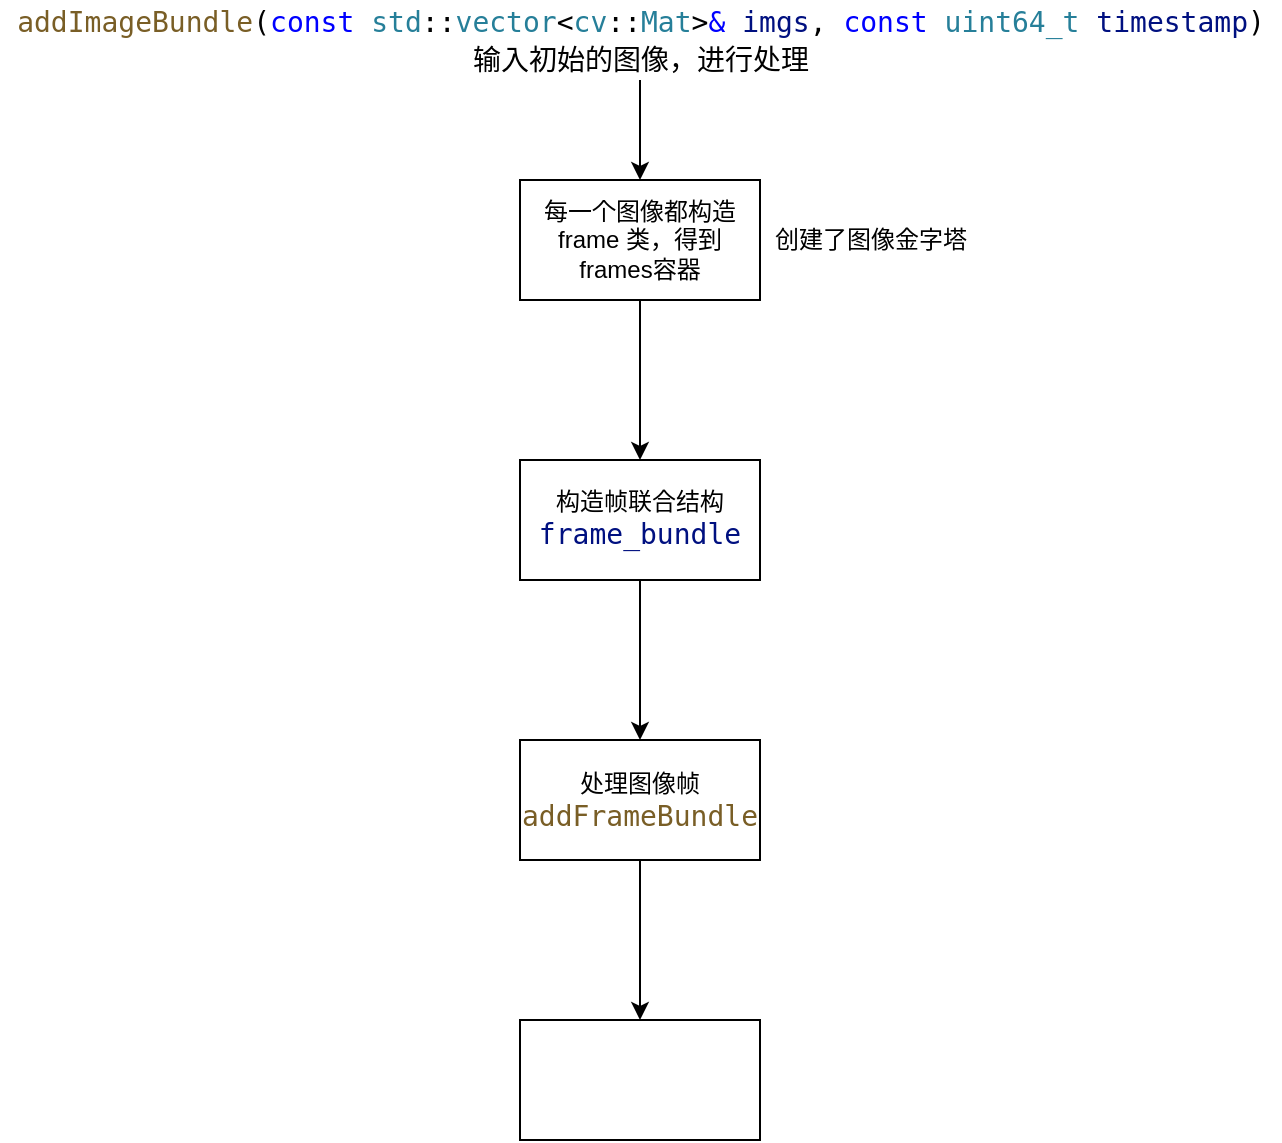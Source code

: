 <mxfile version="16.0.3" type="github">
  <diagram id="DrSU8RwG7iBjyivC3MW1" name="Page-1">
    <mxGraphModel dx="1020" dy="634" grid="1" gridSize="10" guides="1" tooltips="1" connect="1" arrows="1" fold="1" page="1" pageScale="1" pageWidth="827" pageHeight="1169" math="0" shadow="0">
      <root>
        <mxCell id="0" />
        <mxCell id="1" parent="0" />
        <mxCell id="PKxQbHvX63fxbK549Yqt-3" value="" style="edgeStyle=orthogonalEdgeStyle;rounded=0;orthogonalLoop=1;jettySize=auto;html=1;" edge="1" parent="1" source="PKxQbHvX63fxbK549Yqt-1" target="PKxQbHvX63fxbK549Yqt-2">
          <mxGeometry relative="1" as="geometry" />
        </mxCell>
        <mxCell id="PKxQbHvX63fxbK549Yqt-1" value="&lt;div style=&quot;background-color: rgb(255 , 255 , 255) ; font-family: &amp;#34;droid sans mono&amp;#34; , &amp;#34;monospace&amp;#34; , monospace , &amp;#34;droid sans fallback&amp;#34; ; font-size: 14px ; line-height: 19px&quot;&gt;&lt;span style=&quot;color: #795e26&quot;&gt;addImageBundle&lt;/span&gt;(&lt;span style=&quot;color: #0000ff&quot;&gt;const&lt;/span&gt; &lt;span style=&quot;color: #267f99&quot;&gt;std&lt;/span&gt;::&lt;span style=&quot;color: #267f99&quot;&gt;vector&lt;/span&gt;&amp;lt;&lt;span style=&quot;color: #267f99&quot;&gt;cv&lt;/span&gt;::&lt;span style=&quot;color: #267f99&quot;&gt;Mat&lt;/span&gt;&amp;gt;&lt;span style=&quot;color: #0000ff&quot;&gt;&amp;amp;&lt;/span&gt; &lt;span style=&quot;color: #001080&quot;&gt;imgs&lt;/span&gt;, &lt;span style=&quot;color: #0000ff&quot;&gt;const&lt;/span&gt; &lt;span style=&quot;color: #267f99&quot;&gt;uint64_t&lt;/span&gt; &lt;span style=&quot;color: #001080&quot;&gt;timestamp&lt;/span&gt;)&lt;/div&gt;&lt;div style=&quot;background-color: rgb(255 , 255 , 255) ; font-family: &amp;#34;droid sans mono&amp;#34; , &amp;#34;monospace&amp;#34; , monospace , &amp;#34;droid sans fallback&amp;#34; ; font-size: 14px ; line-height: 19px&quot;&gt;输入初始的图像，进行处理&lt;/div&gt;" style="text;html=1;align=center;verticalAlign=middle;resizable=0;points=[];autosize=1;strokeColor=none;fillColor=none;" vertex="1" parent="1">
          <mxGeometry x="20" y="110" width="640" height="40" as="geometry" />
        </mxCell>
        <mxCell id="PKxQbHvX63fxbK549Yqt-5" value="" style="edgeStyle=orthogonalEdgeStyle;rounded=0;orthogonalLoop=1;jettySize=auto;html=1;" edge="1" parent="1" source="PKxQbHvX63fxbK549Yqt-2" target="PKxQbHvX63fxbK549Yqt-4">
          <mxGeometry relative="1" as="geometry" />
        </mxCell>
        <mxCell id="PKxQbHvX63fxbK549Yqt-2" value="每一个图像都构造frame 类，得到frames容器" style="whiteSpace=wrap;html=1;" vertex="1" parent="1">
          <mxGeometry x="280" y="200" width="120" height="60" as="geometry" />
        </mxCell>
        <mxCell id="PKxQbHvX63fxbK549Yqt-8" value="" style="edgeStyle=orthogonalEdgeStyle;rounded=0;orthogonalLoop=1;jettySize=auto;html=1;" edge="1" parent="1" source="PKxQbHvX63fxbK549Yqt-4" target="PKxQbHvX63fxbK549Yqt-7">
          <mxGeometry relative="1" as="geometry" />
        </mxCell>
        <mxCell id="PKxQbHvX63fxbK549Yqt-4" value="构造帧联合结构&lt;br&gt;&lt;div style=&quot;background-color: rgb(255 , 255 , 255) ; font-family: &amp;#34;droid sans mono&amp;#34; , &amp;#34;monospace&amp;#34; , monospace , &amp;#34;droid sans fallback&amp;#34; ; font-size: 14px ; line-height: 19px&quot;&gt;&lt;span style=&quot;color: #001080&quot;&gt;frame_bundle&lt;/span&gt;&lt;/div&gt;" style="whiteSpace=wrap;html=1;" vertex="1" parent="1">
          <mxGeometry x="280" y="340" width="120" height="60" as="geometry" />
        </mxCell>
        <mxCell id="PKxQbHvX63fxbK549Yqt-6" value="创建了图像金字塔" style="text;html=1;align=center;verticalAlign=middle;resizable=0;points=[];autosize=1;strokeColor=none;fillColor=none;" vertex="1" parent="1">
          <mxGeometry x="400" y="220" width="110" height="20" as="geometry" />
        </mxCell>
        <mxCell id="PKxQbHvX63fxbK549Yqt-10" value="" style="edgeStyle=orthogonalEdgeStyle;rounded=0;orthogonalLoop=1;jettySize=auto;html=1;" edge="1" parent="1" source="PKxQbHvX63fxbK549Yqt-7" target="PKxQbHvX63fxbK549Yqt-9">
          <mxGeometry relative="1" as="geometry" />
        </mxCell>
        <mxCell id="PKxQbHvX63fxbK549Yqt-7" value="处理图像帧&lt;span style=&quot;color: rgb(0 , 16 , 128) ; background-color: rgb(255 , 255 , 255) ; font-family: &amp;#34;droid sans mono&amp;#34; , &amp;#34;monospace&amp;#34; , monospace , &amp;#34;droid sans fallback&amp;#34; ; font-size: 14px&quot;&gt;&lt;br&gt;&lt;/span&gt;&lt;div style=&quot;background-color: rgb(255 , 255 , 255) ; font-family: &amp;#34;droid sans mono&amp;#34; , &amp;#34;monospace&amp;#34; , monospace , &amp;#34;droid sans fallback&amp;#34; ; font-size: 14px ; line-height: 19px&quot;&gt;&lt;span style=&quot;color: #795e26&quot;&gt;addFrameBundle&lt;/span&gt;&lt;/div&gt;" style="whiteSpace=wrap;html=1;" vertex="1" parent="1">
          <mxGeometry x="280" y="480" width="120" height="60" as="geometry" />
        </mxCell>
        <mxCell id="PKxQbHvX63fxbK549Yqt-9" value="" style="whiteSpace=wrap;html=1;" vertex="1" parent="1">
          <mxGeometry x="280" y="620" width="120" height="60" as="geometry" />
        </mxCell>
      </root>
    </mxGraphModel>
  </diagram>
</mxfile>
